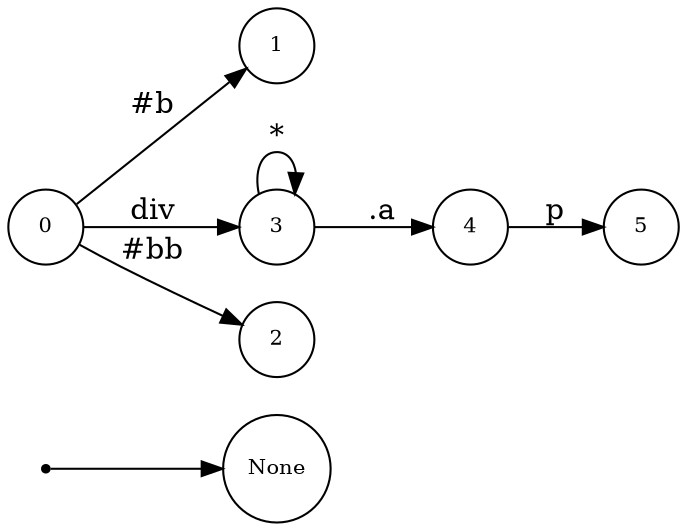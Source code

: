 digraph NFA {
  rankdir=LR;
  node [shape=circle, fontsize=10];
  __start [shape=point, label=""];
  __start -> None;
  4 [label="4"];
  1 [label="1"];
  0 [label="0"];
  3 [label="3"];
  5 [label="5"];
  2 [label="2"];
  { node [shape=doublecircle]; 1 2 5 }
  0 -> 1 [label="#b"];
  0 -> 2 [label="#bb"];
  0 -> 3 [label="div"];
  3 -> 3 [label="*"];
  3 -> 4 [label=".a"];
  4 -> 5 [label="p"];
}
